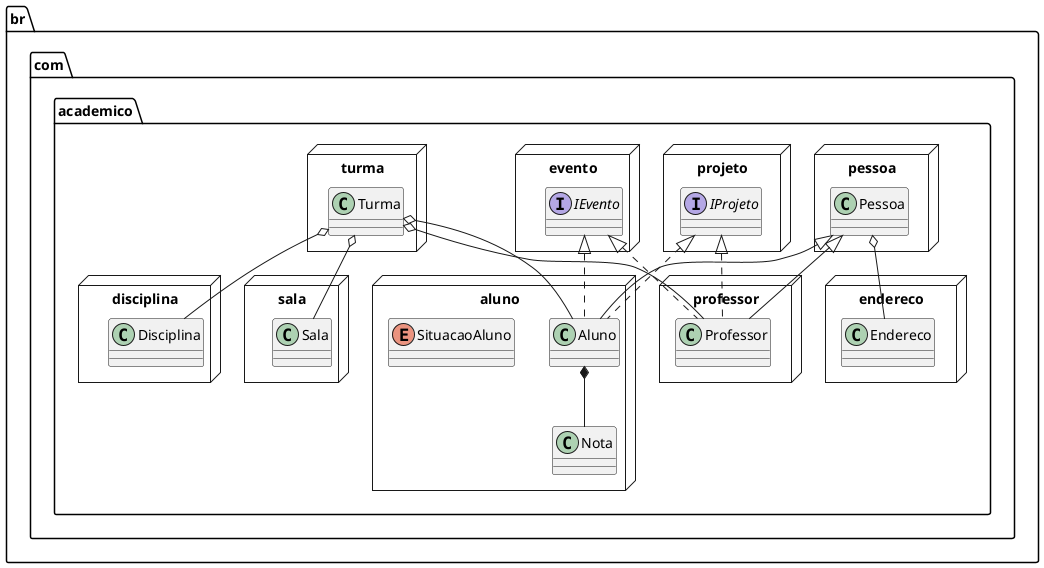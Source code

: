 @startuml Academico

    package br.com.academico.endereco <<Node>> {
        Class Endereco
    }

    package br.com.academico.professor <<Node>> {
        class Professor
    }

    package br.com.academico.aluno <<Node>> {
		class Aluno
        enum SituacaoAluno
        Aluno *-- Nota
    }

    package br.com.academico.pessoa <<Node>> {
		class Pessoa
        Pessoa o-- Endereco
        Pessoa <|-- Aluno
		Pessoa <|-- Professor
    }

    package br.com.academico.projeto <<Node>> {
		interface IProjeto
        IProjeto <|.. Professor
        IProjeto <|.. Aluno
    }

    package br.com.academico.evento <<Node>> {
	    interface IEvento
        IEvento <|.. Professor
        IEvento <|.. Aluno
    }

    package br.com.academico.sala <<Node>> {
		class Sala			   
	}

    package br.com.academico.disciplina <<Node>> {
	    class Disciplina
	}

    package br.com.academico.turma <<Node>> {
		class Turma
        Turma o-- Professor
        Turma o-- Sala
        Turma o-- Disciplina
        Turma o-- Aluno
    }    

@enduml